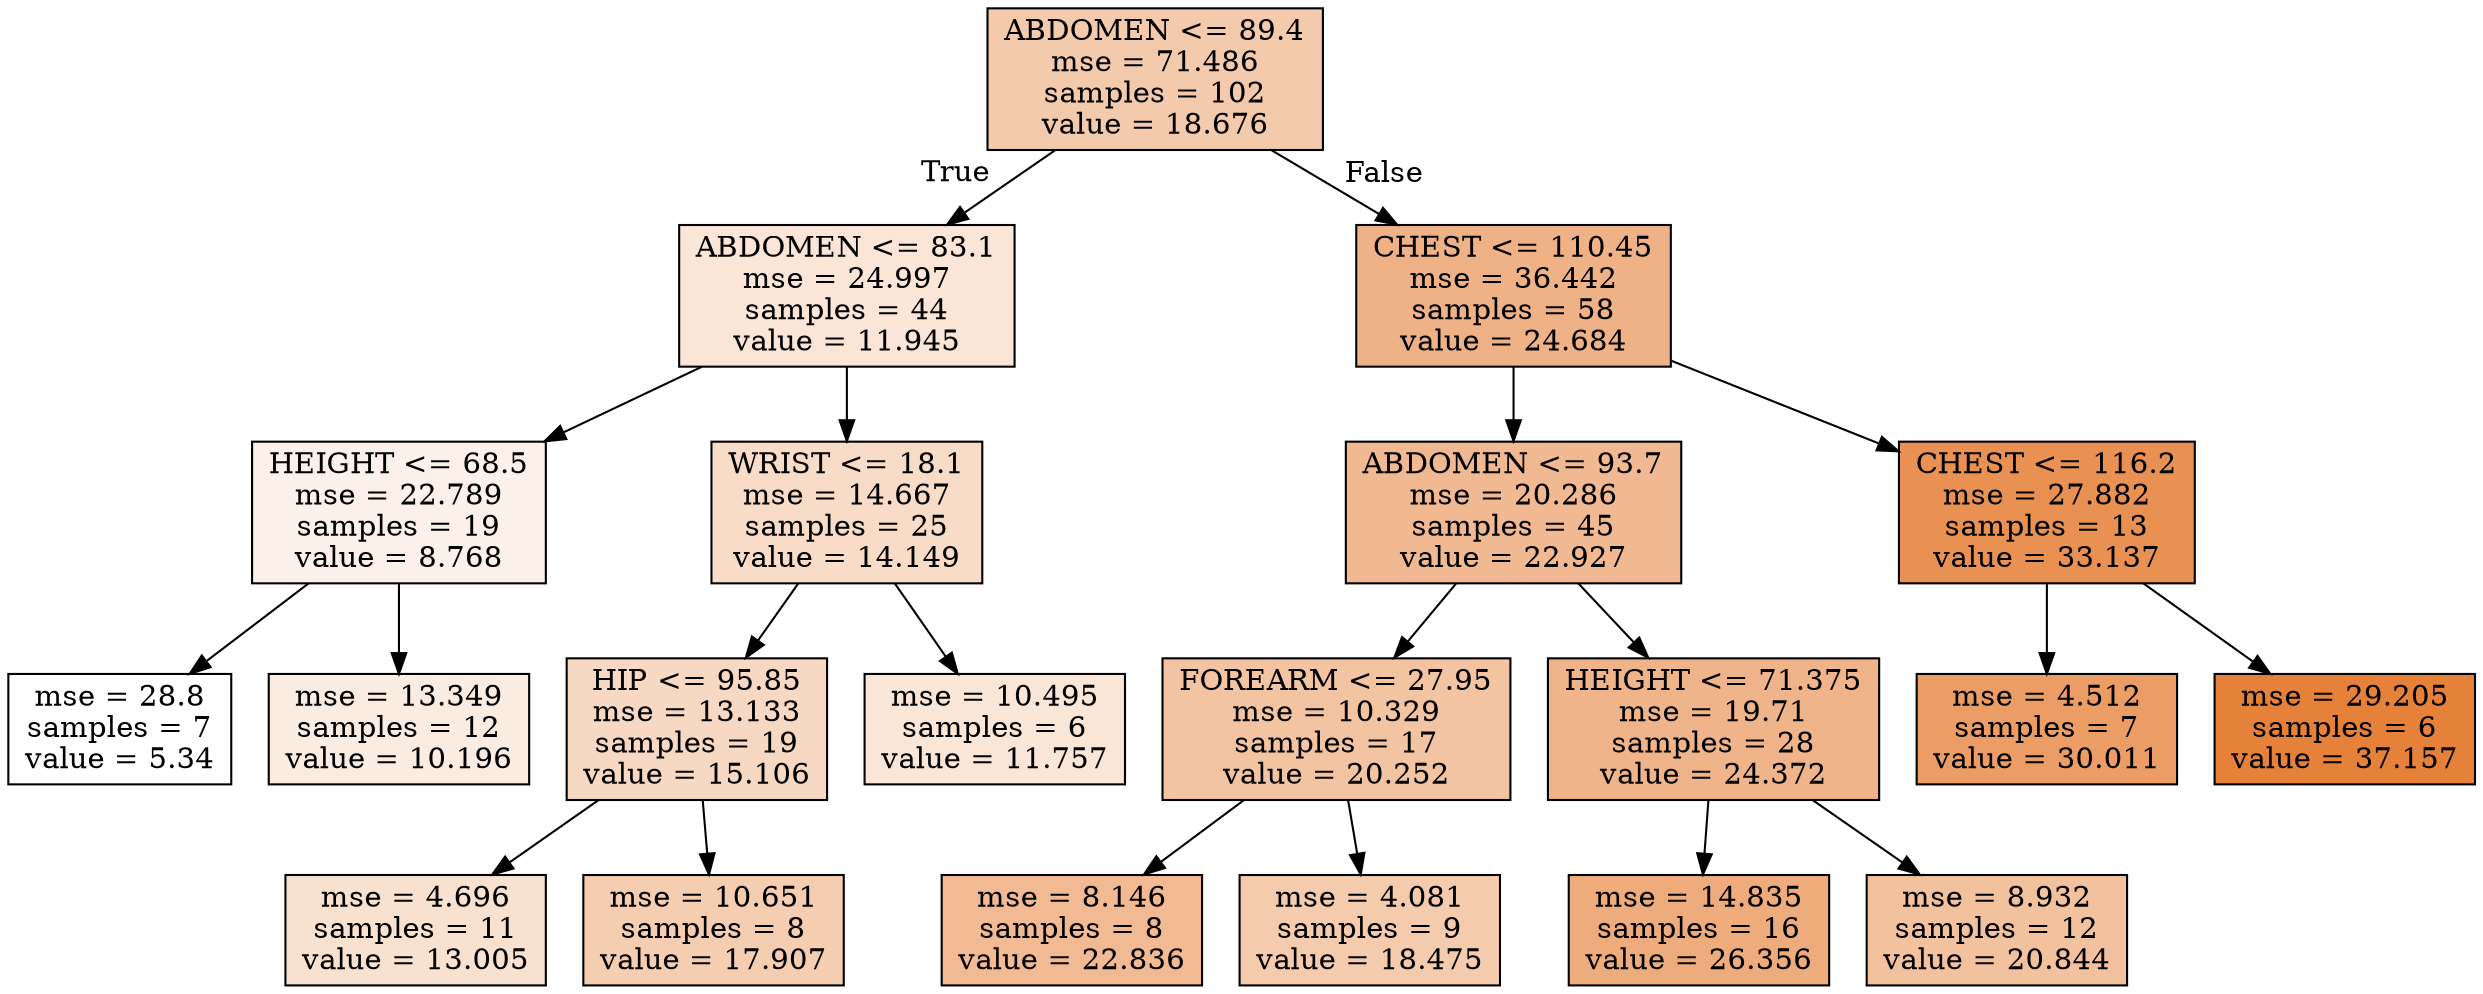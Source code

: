 digraph Tree {
node [shape=box, style="filled", color="black"] ;
0 [label="ABDOMEN <= 89.4\nmse = 71.486\nsamples = 102\nvalue = 18.676", fillcolor="#f4caac"] ;
1 [label="ABDOMEN <= 83.1\nmse = 24.997\nsamples = 44\nvalue = 11.945", fillcolor="#fae5d6"] ;
0 -> 1 [labeldistance=2.5, labelangle=45, headlabel="True"] ;
2 [label="HEIGHT <= 68.5\nmse = 22.789\nsamples = 19\nvalue = 8.768", fillcolor="#fcf1ea"] ;
1 -> 2 ;
3 [label="mse = 28.8\nsamples = 7\nvalue = 5.34", fillcolor="#ffffff"] ;
2 -> 3 ;
4 [label="mse = 13.349\nsamples = 12\nvalue = 10.196", fillcolor="#fbece1"] ;
2 -> 4 ;
5 [label="WRIST <= 18.1\nmse = 14.667\nsamples = 25\nvalue = 14.149", fillcolor="#f8dcc8"] ;
1 -> 5 ;
6 [label="HIP <= 95.85\nmse = 13.133\nsamples = 19\nvalue = 15.106", fillcolor="#f7d8c2"] ;
5 -> 6 ;
7 [label="mse = 4.696\nsamples = 11\nvalue = 13.005", fillcolor="#f9e1cf"] ;
6 -> 7 ;
8 [label="mse = 10.651\nsamples = 8\nvalue = 17.907", fillcolor="#f5cdb1"] ;
6 -> 8 ;
9 [label="mse = 10.495\nsamples = 6\nvalue = 11.757", fillcolor="#fae6d7"] ;
5 -> 9 ;
10 [label="CHEST <= 110.45\nmse = 36.442\nsamples = 58\nvalue = 24.684", fillcolor="#efb287"] ;
0 -> 10 [labeldistance=2.5, labelangle=-45, headlabel="False"] ;
11 [label="ABDOMEN <= 93.7\nmse = 20.286\nsamples = 45\nvalue = 22.927", fillcolor="#f1b992"] ;
10 -> 11 ;
12 [label="FOREARM <= 27.95\nmse = 10.329\nsamples = 17\nvalue = 20.252", fillcolor="#f3c4a2"] ;
11 -> 12 ;
13 [label="mse = 8.146\nsamples = 8\nvalue = 22.836", fillcolor="#f1ba92"] ;
12 -> 13 ;
14 [label="mse = 4.081\nsamples = 9\nvalue = 18.475", fillcolor="#f4cbad"] ;
12 -> 14 ;
15 [label="HEIGHT <= 71.375\nmse = 19.71\nsamples = 28\nvalue = 24.372", fillcolor="#efb489"] ;
11 -> 15 ;
16 [label="mse = 14.835\nsamples = 16\nvalue = 26.356", fillcolor="#eeac7c"] ;
15 -> 16 ;
17 [label="mse = 8.932\nsamples = 12\nvalue = 20.844", fillcolor="#f2c29f"] ;
15 -> 17 ;
18 [label="CHEST <= 116.2\nmse = 27.882\nsamples = 13\nvalue = 33.137", fillcolor="#e89152"] ;
10 -> 18 ;
19 [label="mse = 4.512\nsamples = 7\nvalue = 30.011", fillcolor="#eb9d65"] ;
18 -> 19 ;
20 [label="mse = 29.205\nsamples = 6\nvalue = 37.157", fillcolor="#e58139"] ;
18 -> 20 ;
}
